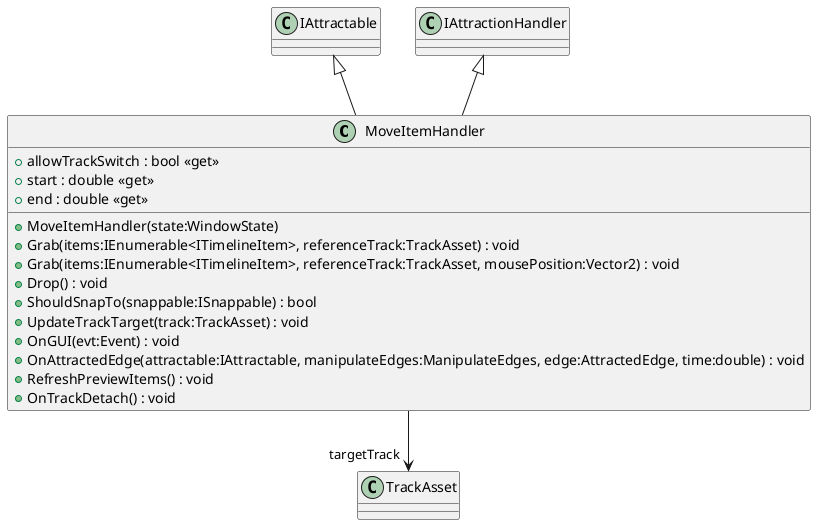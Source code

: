 @startuml
class MoveItemHandler {
    + allowTrackSwitch : bool <<get>>
    + MoveItemHandler(state:WindowState)
    + Grab(items:IEnumerable<ITimelineItem>, referenceTrack:TrackAsset) : void
    + Grab(items:IEnumerable<ITimelineItem>, referenceTrack:TrackAsset, mousePosition:Vector2) : void
    + Drop() : void
    + start : double <<get>>
    + end : double <<get>>
    + ShouldSnapTo(snappable:ISnappable) : bool
    + UpdateTrackTarget(track:TrackAsset) : void
    + OnGUI(evt:Event) : void
    + OnAttractedEdge(attractable:IAttractable, manipulateEdges:ManipulateEdges, edge:AttractedEdge, time:double) : void
    + RefreshPreviewItems() : void
    + OnTrackDetach() : void
}
IAttractable <|-- MoveItemHandler
IAttractionHandler <|-- MoveItemHandler
MoveItemHandler --> "targetTrack" TrackAsset
@enduml
